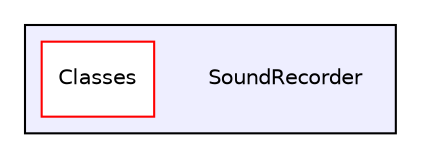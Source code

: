 digraph "/Users/igor/Develop/DevelopGit/Davacon/iPhone/SoundRecorder" {
  compound=true
  node [ fontsize="10", fontname="Helvetica"];
  edge [ labelfontsize="10", labelfontname="Helvetica"];
  subgraph clusterdir_84f3208767d02d2e85864869e4598c57 {
    graph [ bgcolor="#eeeeff", pencolor="black", label="" URL="dir_84f3208767d02d2e85864869e4598c57.html"];
    dir_84f3208767d02d2e85864869e4598c57 [shape=plaintext label="SoundRecorder"];
    dir_a03cd62e0712ad559361717023e3e391 [shape=box label="Classes" color="red" fillcolor="white" style="filled" URL="dir_a03cd62e0712ad559361717023e3e391.html"];
  }
}
